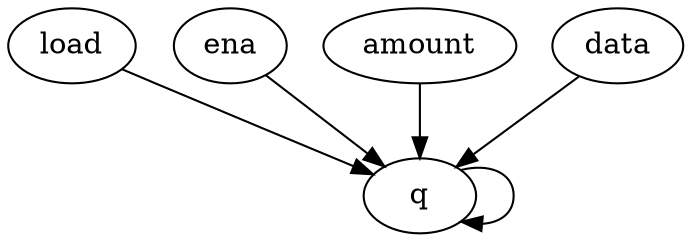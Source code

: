 digraph "" {
	load -> q	[weight=8.0];
	ena -> q	[weight=7.0];
	amount -> q	[weight=16.0];
	data -> q	[weight=1.0];
	q -> q	[weight=5.0];
}

